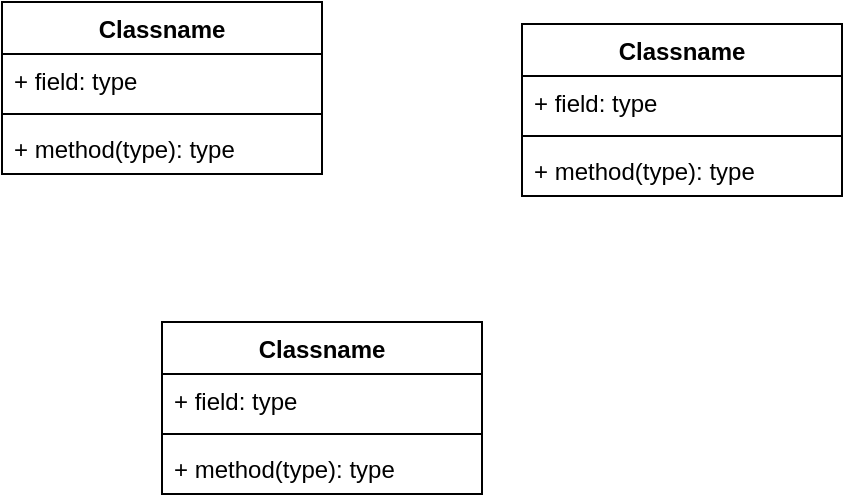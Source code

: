 <mxfile version="22.0.6" type="device">
  <diagram name="Página-1" id="ZsCuaO-6FW3WfOD8ZkoT">
    <mxGraphModel dx="794" dy="424" grid="1" gridSize="10" guides="1" tooltips="1" connect="1" arrows="1" fold="1" page="1" pageScale="1" pageWidth="1169" pageHeight="1654" math="0" shadow="0">
      <root>
        <mxCell id="0" />
        <mxCell id="1" parent="0" />
        <mxCell id="wZLkl4ZeBPyMkfqDCG8b-1" value="Classname" style="swimlane;fontStyle=1;align=center;verticalAlign=top;childLayout=stackLayout;horizontal=1;startSize=26;horizontalStack=0;resizeParent=1;resizeParentMax=0;resizeLast=0;collapsible=1;marginBottom=0;whiteSpace=wrap;html=1;" vertex="1" parent="1">
          <mxGeometry x="150" y="130" width="160" height="86" as="geometry" />
        </mxCell>
        <mxCell id="wZLkl4ZeBPyMkfqDCG8b-2" value="+ field: type" style="text;strokeColor=none;fillColor=none;align=left;verticalAlign=top;spacingLeft=4;spacingRight=4;overflow=hidden;rotatable=0;points=[[0,0.5],[1,0.5]];portConstraint=eastwest;whiteSpace=wrap;html=1;" vertex="1" parent="wZLkl4ZeBPyMkfqDCG8b-1">
          <mxGeometry y="26" width="160" height="26" as="geometry" />
        </mxCell>
        <mxCell id="wZLkl4ZeBPyMkfqDCG8b-3" value="" style="line;strokeWidth=1;fillColor=none;align=left;verticalAlign=middle;spacingTop=-1;spacingLeft=3;spacingRight=3;rotatable=0;labelPosition=right;points=[];portConstraint=eastwest;strokeColor=inherit;" vertex="1" parent="wZLkl4ZeBPyMkfqDCG8b-1">
          <mxGeometry y="52" width="160" height="8" as="geometry" />
        </mxCell>
        <mxCell id="wZLkl4ZeBPyMkfqDCG8b-4" value="+ method(type): type" style="text;strokeColor=none;fillColor=none;align=left;verticalAlign=top;spacingLeft=4;spacingRight=4;overflow=hidden;rotatable=0;points=[[0,0.5],[1,0.5]];portConstraint=eastwest;whiteSpace=wrap;html=1;" vertex="1" parent="wZLkl4ZeBPyMkfqDCG8b-1">
          <mxGeometry y="60" width="160" height="26" as="geometry" />
        </mxCell>
        <mxCell id="wZLkl4ZeBPyMkfqDCG8b-5" value="Classname" style="swimlane;fontStyle=1;align=center;verticalAlign=top;childLayout=stackLayout;horizontal=1;startSize=26;horizontalStack=0;resizeParent=1;resizeParentMax=0;resizeLast=0;collapsible=1;marginBottom=0;whiteSpace=wrap;html=1;" vertex="1" parent="1">
          <mxGeometry x="410" y="141" width="160" height="86" as="geometry" />
        </mxCell>
        <mxCell id="wZLkl4ZeBPyMkfqDCG8b-6" value="+ field: type" style="text;strokeColor=none;fillColor=none;align=left;verticalAlign=top;spacingLeft=4;spacingRight=4;overflow=hidden;rotatable=0;points=[[0,0.5],[1,0.5]];portConstraint=eastwest;whiteSpace=wrap;html=1;" vertex="1" parent="wZLkl4ZeBPyMkfqDCG8b-5">
          <mxGeometry y="26" width="160" height="26" as="geometry" />
        </mxCell>
        <mxCell id="wZLkl4ZeBPyMkfqDCG8b-7" value="" style="line;strokeWidth=1;fillColor=none;align=left;verticalAlign=middle;spacingTop=-1;spacingLeft=3;spacingRight=3;rotatable=0;labelPosition=right;points=[];portConstraint=eastwest;strokeColor=inherit;" vertex="1" parent="wZLkl4ZeBPyMkfqDCG8b-5">
          <mxGeometry y="52" width="160" height="8" as="geometry" />
        </mxCell>
        <mxCell id="wZLkl4ZeBPyMkfqDCG8b-8" value="+ method(type): type" style="text;strokeColor=none;fillColor=none;align=left;verticalAlign=top;spacingLeft=4;spacingRight=4;overflow=hidden;rotatable=0;points=[[0,0.5],[1,0.5]];portConstraint=eastwest;whiteSpace=wrap;html=1;" vertex="1" parent="wZLkl4ZeBPyMkfqDCG8b-5">
          <mxGeometry y="60" width="160" height="26" as="geometry" />
        </mxCell>
        <mxCell id="wZLkl4ZeBPyMkfqDCG8b-9" value="Classname" style="swimlane;fontStyle=1;align=center;verticalAlign=top;childLayout=stackLayout;horizontal=1;startSize=26;horizontalStack=0;resizeParent=1;resizeParentMax=0;resizeLast=0;collapsible=1;marginBottom=0;whiteSpace=wrap;html=1;" vertex="1" parent="1">
          <mxGeometry x="230" y="290" width="160" height="86" as="geometry" />
        </mxCell>
        <mxCell id="wZLkl4ZeBPyMkfqDCG8b-10" value="+ field: type" style="text;strokeColor=none;fillColor=none;align=left;verticalAlign=top;spacingLeft=4;spacingRight=4;overflow=hidden;rotatable=0;points=[[0,0.5],[1,0.5]];portConstraint=eastwest;whiteSpace=wrap;html=1;" vertex="1" parent="wZLkl4ZeBPyMkfqDCG8b-9">
          <mxGeometry y="26" width="160" height="26" as="geometry" />
        </mxCell>
        <mxCell id="wZLkl4ZeBPyMkfqDCG8b-11" value="" style="line;strokeWidth=1;fillColor=none;align=left;verticalAlign=middle;spacingTop=-1;spacingLeft=3;spacingRight=3;rotatable=0;labelPosition=right;points=[];portConstraint=eastwest;strokeColor=inherit;" vertex="1" parent="wZLkl4ZeBPyMkfqDCG8b-9">
          <mxGeometry y="52" width="160" height="8" as="geometry" />
        </mxCell>
        <mxCell id="wZLkl4ZeBPyMkfqDCG8b-12" value="+ method(type): type" style="text;strokeColor=none;fillColor=none;align=left;verticalAlign=top;spacingLeft=4;spacingRight=4;overflow=hidden;rotatable=0;points=[[0,0.5],[1,0.5]];portConstraint=eastwest;whiteSpace=wrap;html=1;" vertex="1" parent="wZLkl4ZeBPyMkfqDCG8b-9">
          <mxGeometry y="60" width="160" height="26" as="geometry" />
        </mxCell>
      </root>
    </mxGraphModel>
  </diagram>
</mxfile>
